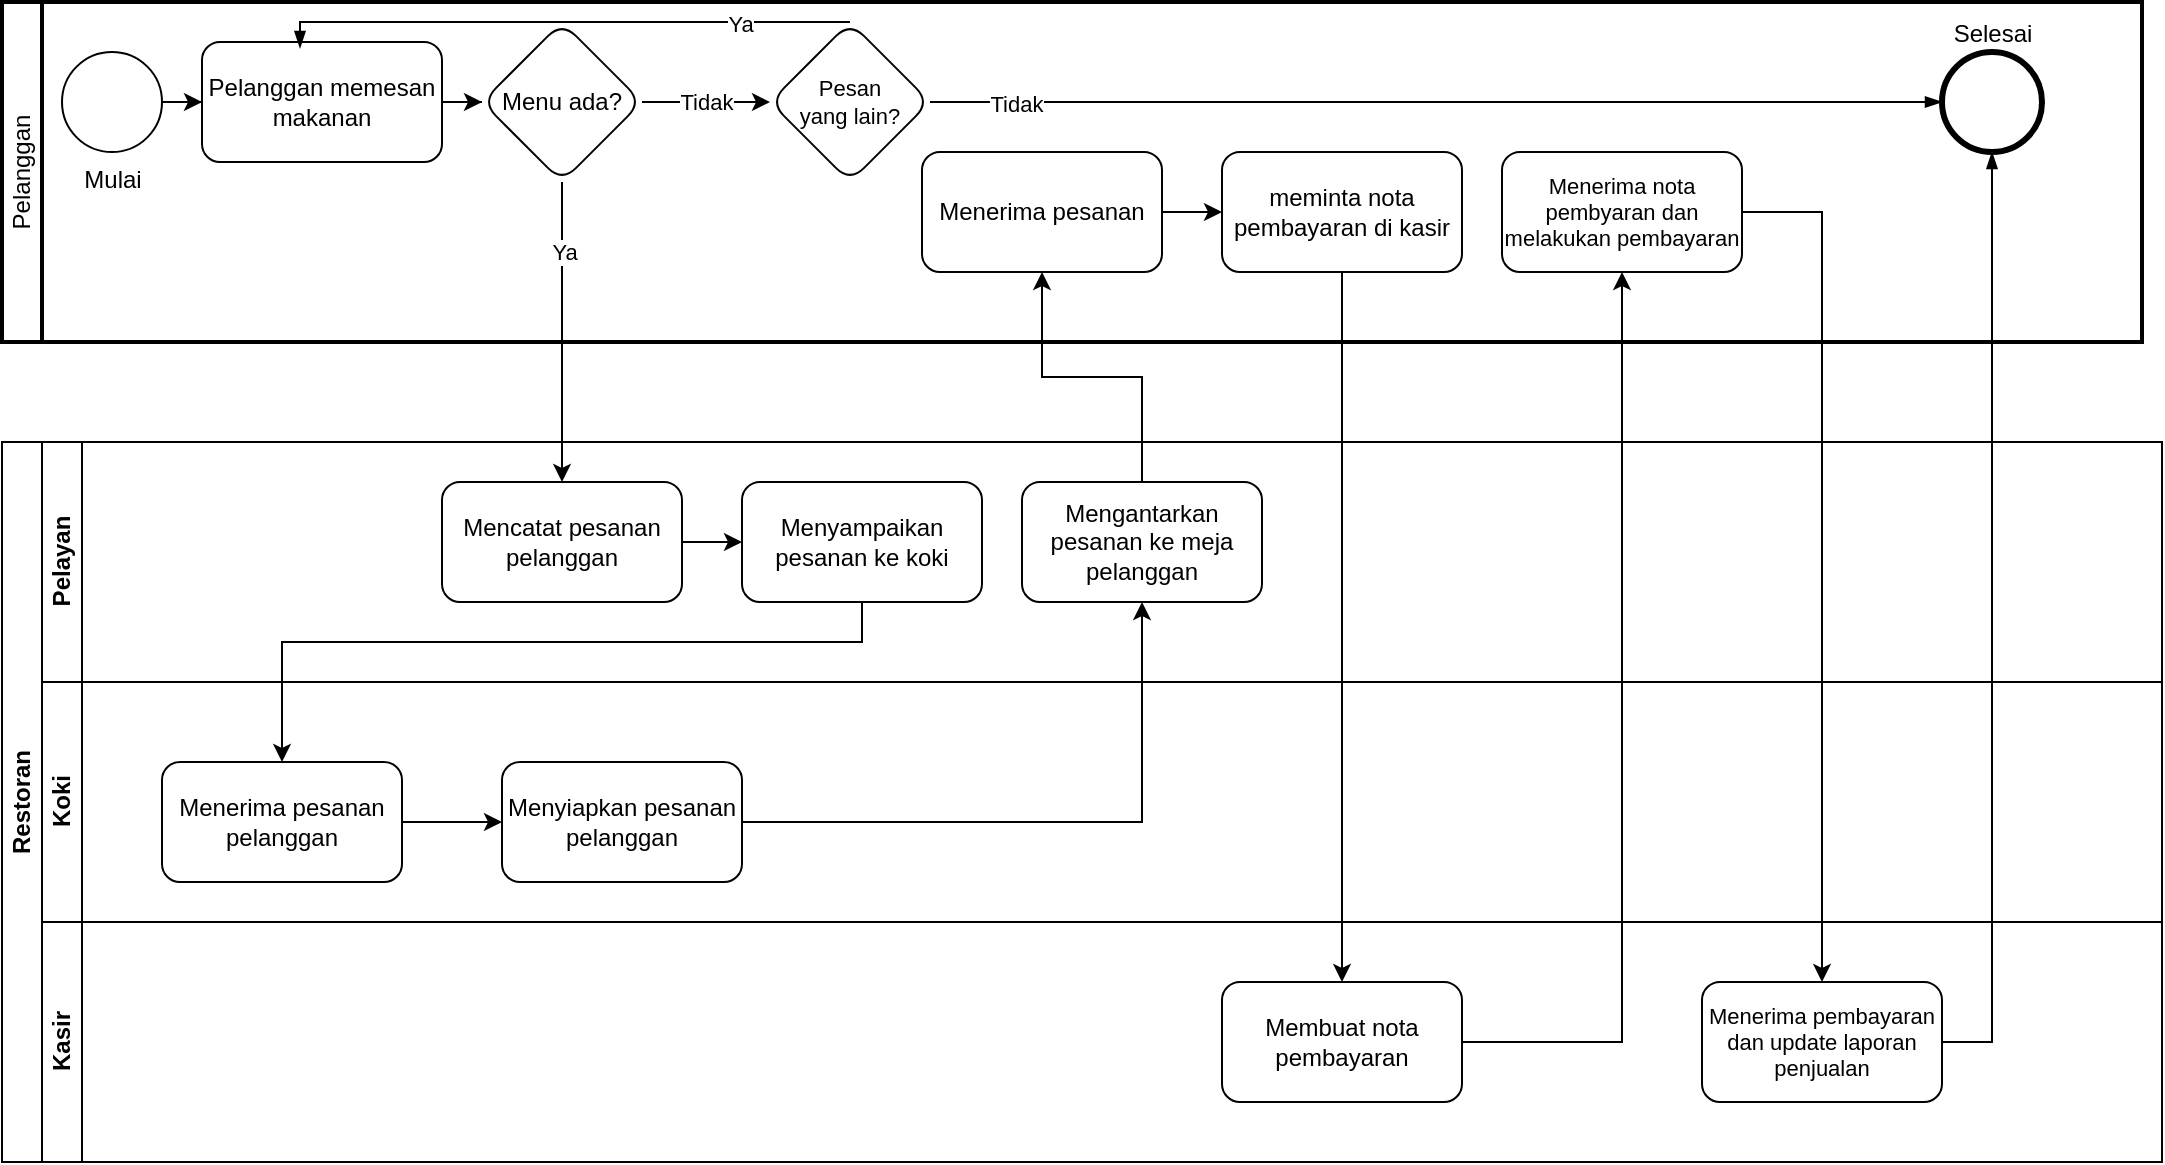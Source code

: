 <mxfile version="22.1.11" type="github">
  <diagram name="Halaman-1" id="UCoUGcQ4rmUFrwK5PGfR">
    <mxGraphModel dx="880" dy="1637" grid="1" gridSize="10" guides="1" tooltips="1" connect="1" arrows="1" fold="1" page="1" pageScale="1" pageWidth="827" pageHeight="1169" math="0" shadow="0">
      <root>
        <mxCell id="0" />
        <mxCell id="1" parent="0" />
        <mxCell id="kGgwBOvks21Ld4-p4L8s-1" value="Pelanggan" style="swimlane;html=1;startSize=20;fontStyle=0;collapsible=0;horizontal=0;swimlaneLine=1;swimlaneFillColor=#ffffff;strokeWidth=2;whiteSpace=wrap;" vertex="1" parent="1">
          <mxGeometry x="30" y="-30" width="1070" height="170" as="geometry" />
        </mxCell>
        <mxCell id="kGgwBOvks21Ld4-p4L8s-8" value="" style="edgeStyle=orthogonalEdgeStyle;rounded=0;orthogonalLoop=1;jettySize=auto;html=1;" edge="1" parent="kGgwBOvks21Ld4-p4L8s-1" source="kGgwBOvks21Ld4-p4L8s-6" target="kGgwBOvks21Ld4-p4L8s-7">
          <mxGeometry relative="1" as="geometry" />
        </mxCell>
        <mxCell id="kGgwBOvks21Ld4-p4L8s-6" value="Mulai" style="points=[[0.145,0.145,0],[0.5,0,0],[0.855,0.145,0],[1,0.5,0],[0.855,0.855,0],[0.5,1,0],[0.145,0.855,0],[0,0.5,0]];shape=mxgraph.bpmn.event;html=1;verticalLabelPosition=bottom;labelBackgroundColor=#ffffff;verticalAlign=top;align=center;perimeter=ellipsePerimeter;outlineConnect=0;aspect=fixed;outline=standard;symbol=general;" vertex="1" parent="kGgwBOvks21Ld4-p4L8s-1">
          <mxGeometry x="30" y="25" width="50" height="50" as="geometry" />
        </mxCell>
        <mxCell id="kGgwBOvks21Ld4-p4L8s-10" value="" style="edgeStyle=orthogonalEdgeStyle;rounded=0;orthogonalLoop=1;jettySize=auto;html=1;" edge="1" parent="kGgwBOvks21Ld4-p4L8s-1" source="kGgwBOvks21Ld4-p4L8s-7" target="kGgwBOvks21Ld4-p4L8s-9">
          <mxGeometry relative="1" as="geometry" />
        </mxCell>
        <mxCell id="kGgwBOvks21Ld4-p4L8s-7" value="Pelanggan memesan makanan" style="rounded=1;whiteSpace=wrap;html=1;verticalAlign=middle;labelBackgroundColor=#ffffff;labelPosition=center;verticalLabelPosition=middle;align=center;" vertex="1" parent="kGgwBOvks21Ld4-p4L8s-1">
          <mxGeometry x="100" y="20" width="120" height="60" as="geometry" />
        </mxCell>
        <mxCell id="kGgwBOvks21Ld4-p4L8s-14" value="" style="edgeStyle=orthogonalEdgeStyle;rounded=0;orthogonalLoop=1;jettySize=auto;html=1;" edge="1" parent="kGgwBOvks21Ld4-p4L8s-1" source="kGgwBOvks21Ld4-p4L8s-9" target="kGgwBOvks21Ld4-p4L8s-13">
          <mxGeometry relative="1" as="geometry" />
        </mxCell>
        <mxCell id="kGgwBOvks21Ld4-p4L8s-38" value="Tidak" style="edgeLabel;html=1;align=center;verticalAlign=middle;resizable=0;points=[];" vertex="1" connectable="0" parent="kGgwBOvks21Ld4-p4L8s-14">
          <mxGeometry relative="1" as="geometry">
            <mxPoint as="offset" />
          </mxGeometry>
        </mxCell>
        <mxCell id="kGgwBOvks21Ld4-p4L8s-9" value="Menu ada?" style="rhombus;whiteSpace=wrap;html=1;rounded=1;labelBackgroundColor=#ffffff;" vertex="1" parent="kGgwBOvks21Ld4-p4L8s-1">
          <mxGeometry x="240" y="10" width="80" height="80" as="geometry" />
        </mxCell>
        <mxCell id="kGgwBOvks21Ld4-p4L8s-13" value="Pesan &lt;br style=&quot;font-size: 11px;&quot;&gt;yang lain?" style="rhombus;whiteSpace=wrap;html=1;rounded=1;labelBackgroundColor=#ffffff;fontSize=11;" vertex="1" parent="kGgwBOvks21Ld4-p4L8s-1">
          <mxGeometry x="384" y="10" width="80" height="80" as="geometry" />
        </mxCell>
        <mxCell id="kGgwBOvks21Ld4-p4L8s-15" value="" style="edgeStyle=elbowEdgeStyle;fontSize=12;html=1;endArrow=blockThin;endFill=1;rounded=0;exitX=0.5;exitY=0;exitDx=0;exitDy=0;entryX=0.408;entryY=0.05;entryDx=0;entryDy=0;entryPerimeter=0;" edge="1" parent="kGgwBOvks21Ld4-p4L8s-1" source="kGgwBOvks21Ld4-p4L8s-13" target="kGgwBOvks21Ld4-p4L8s-7">
          <mxGeometry width="160" relative="1" as="geometry">
            <mxPoint x="300" y="220" as="sourcePoint" />
            <mxPoint x="160" y="10" as="targetPoint" />
            <Array as="points">
              <mxPoint x="149" y="10" />
            </Array>
          </mxGeometry>
        </mxCell>
        <mxCell id="kGgwBOvks21Ld4-p4L8s-40" value="Ya" style="edgeLabel;html=1;align=center;verticalAlign=middle;resizable=0;points=[];" vertex="1" connectable="0" parent="kGgwBOvks21Ld4-p4L8s-15">
          <mxGeometry x="-0.618" y="1" relative="1" as="geometry">
            <mxPoint as="offset" />
          </mxGeometry>
        </mxCell>
        <mxCell id="kGgwBOvks21Ld4-p4L8s-28" value="" style="edgeStyle=orthogonalEdgeStyle;rounded=0;orthogonalLoop=1;jettySize=auto;html=1;" edge="1" parent="kGgwBOvks21Ld4-p4L8s-1" source="kGgwBOvks21Ld4-p4L8s-25" target="kGgwBOvks21Ld4-p4L8s-27">
          <mxGeometry relative="1" as="geometry" />
        </mxCell>
        <mxCell id="kGgwBOvks21Ld4-p4L8s-25" value="Menerima pesanan" style="rounded=1;whiteSpace=wrap;html=1;labelBackgroundColor=#ffffff;" vertex="1" parent="kGgwBOvks21Ld4-p4L8s-1">
          <mxGeometry x="460" y="75" width="120" height="60" as="geometry" />
        </mxCell>
        <mxCell id="kGgwBOvks21Ld4-p4L8s-27" value="meminta nota pembayaran di kasir" style="rounded=1;whiteSpace=wrap;html=1;labelBackgroundColor=#ffffff;" vertex="1" parent="kGgwBOvks21Ld4-p4L8s-1">
          <mxGeometry x="610" y="75" width="120" height="60" as="geometry" />
        </mxCell>
        <mxCell id="kGgwBOvks21Ld4-p4L8s-31" value="Menerima nota pembyaran dan melakukan pembayaran" style="rounded=1;whiteSpace=wrap;html=1;labelBackgroundColor=#ffffff;fontSize=11;" vertex="1" parent="kGgwBOvks21Ld4-p4L8s-1">
          <mxGeometry x="750" y="75" width="120" height="60" as="geometry" />
        </mxCell>
        <mxCell id="kGgwBOvks21Ld4-p4L8s-35" value="Selesai" style="points=[[0.145,0.145,0],[0.5,0,0],[0.855,0.145,0],[1,0.5,0],[0.855,0.855,0],[0.5,1,0],[0.145,0.855,0],[0,0.5,0]];shape=mxgraph.bpmn.event;html=1;verticalLabelPosition=top;labelBackgroundColor=#ffffff;verticalAlign=bottom;align=center;perimeter=ellipsePerimeter;outlineConnect=0;aspect=fixed;outline=end;symbol=terminate2;labelPosition=center;" vertex="1" parent="kGgwBOvks21Ld4-p4L8s-1">
          <mxGeometry x="970" y="25" width="50" height="50" as="geometry" />
        </mxCell>
        <mxCell id="kGgwBOvks21Ld4-p4L8s-36" value="" style="edgeStyle=elbowEdgeStyle;fontSize=12;html=1;endArrow=blockThin;endFill=1;rounded=0;exitX=1;exitY=0.5;exitDx=0;exitDy=0;entryX=0;entryY=0.5;entryDx=0;entryDy=0;entryPerimeter=0;" edge="1" parent="kGgwBOvks21Ld4-p4L8s-1" source="kGgwBOvks21Ld4-p4L8s-13" target="kGgwBOvks21Ld4-p4L8s-35">
          <mxGeometry width="160" relative="1" as="geometry">
            <mxPoint x="740" y="210" as="sourcePoint" />
            <mxPoint x="900" y="210" as="targetPoint" />
          </mxGeometry>
        </mxCell>
        <mxCell id="kGgwBOvks21Ld4-p4L8s-41" value="Tidak" style="edgeLabel;html=1;align=center;verticalAlign=middle;resizable=0;points=[];" vertex="1" connectable="0" parent="kGgwBOvks21Ld4-p4L8s-36">
          <mxGeometry x="-0.83" y="-1" relative="1" as="geometry">
            <mxPoint as="offset" />
          </mxGeometry>
        </mxCell>
        <mxCell id="kGgwBOvks21Ld4-p4L8s-2" value="Restoran" style="swimlane;html=1;childLayout=stackLayout;resizeParent=1;resizeParentMax=0;horizontal=0;startSize=20;horizontalStack=0;whiteSpace=wrap;" vertex="1" parent="1">
          <mxGeometry x="30" y="190" width="1080" height="360" as="geometry" />
        </mxCell>
        <mxCell id="kGgwBOvks21Ld4-p4L8s-3" value="Pelayan" style="swimlane;html=1;startSize=20;horizontal=0;" vertex="1" parent="kGgwBOvks21Ld4-p4L8s-2">
          <mxGeometry x="20" width="1060" height="120" as="geometry" />
        </mxCell>
        <mxCell id="kGgwBOvks21Ld4-p4L8s-18" value="" style="edgeStyle=orthogonalEdgeStyle;rounded=0;orthogonalLoop=1;jettySize=auto;html=1;" edge="1" parent="kGgwBOvks21Ld4-p4L8s-3" source="kGgwBOvks21Ld4-p4L8s-11" target="kGgwBOvks21Ld4-p4L8s-17">
          <mxGeometry relative="1" as="geometry" />
        </mxCell>
        <mxCell id="kGgwBOvks21Ld4-p4L8s-11" value="Mencatat pesanan pelanggan" style="rounded=1;whiteSpace=wrap;html=1;labelBackgroundColor=#ffffff;" vertex="1" parent="kGgwBOvks21Ld4-p4L8s-3">
          <mxGeometry x="200" y="20" width="120" height="60" as="geometry" />
        </mxCell>
        <mxCell id="kGgwBOvks21Ld4-p4L8s-17" value="Menyampaikan pesanan ke koki" style="rounded=1;whiteSpace=wrap;html=1;labelBackgroundColor=#ffffff;" vertex="1" parent="kGgwBOvks21Ld4-p4L8s-3">
          <mxGeometry x="350" y="20" width="120" height="60" as="geometry" />
        </mxCell>
        <mxCell id="kGgwBOvks21Ld4-p4L8s-23" value="Mengantarkan pesanan ke meja pelanggan" style="rounded=1;whiteSpace=wrap;html=1;labelBackgroundColor=#ffffff;" vertex="1" parent="kGgwBOvks21Ld4-p4L8s-3">
          <mxGeometry x="490" y="20" width="120" height="60" as="geometry" />
        </mxCell>
        <mxCell id="kGgwBOvks21Ld4-p4L8s-4" value="Koki" style="swimlane;html=1;startSize=20;horizontal=0;" vertex="1" parent="kGgwBOvks21Ld4-p4L8s-2">
          <mxGeometry x="20" y="120" width="1060" height="120" as="geometry" />
        </mxCell>
        <mxCell id="kGgwBOvks21Ld4-p4L8s-22" value="" style="edgeStyle=orthogonalEdgeStyle;rounded=0;orthogonalLoop=1;jettySize=auto;html=1;" edge="1" parent="kGgwBOvks21Ld4-p4L8s-4" source="kGgwBOvks21Ld4-p4L8s-19" target="kGgwBOvks21Ld4-p4L8s-21">
          <mxGeometry relative="1" as="geometry" />
        </mxCell>
        <mxCell id="kGgwBOvks21Ld4-p4L8s-19" value="Menerima pesanan pelanggan" style="rounded=1;whiteSpace=wrap;html=1;labelBackgroundColor=#ffffff;" vertex="1" parent="kGgwBOvks21Ld4-p4L8s-4">
          <mxGeometry x="60" y="40" width="120" height="60" as="geometry" />
        </mxCell>
        <mxCell id="kGgwBOvks21Ld4-p4L8s-21" value="Menyiapkan pesanan pelanggan" style="rounded=1;whiteSpace=wrap;html=1;labelBackgroundColor=#ffffff;" vertex="1" parent="kGgwBOvks21Ld4-p4L8s-4">
          <mxGeometry x="230" y="40" width="120" height="60" as="geometry" />
        </mxCell>
        <mxCell id="kGgwBOvks21Ld4-p4L8s-5" value="Kasir" style="swimlane;html=1;startSize=20;horizontal=0;" vertex="1" parent="kGgwBOvks21Ld4-p4L8s-2">
          <mxGeometry x="20" y="240" width="1060" height="120" as="geometry" />
        </mxCell>
        <mxCell id="kGgwBOvks21Ld4-p4L8s-29" value="Membuat nota pembayaran" style="rounded=1;whiteSpace=wrap;html=1;labelBackgroundColor=#ffffff;" vertex="1" parent="kGgwBOvks21Ld4-p4L8s-5">
          <mxGeometry x="590" y="30" width="120" height="60" as="geometry" />
        </mxCell>
        <mxCell id="kGgwBOvks21Ld4-p4L8s-33" value="Menerima pembayaran dan update laporan penjualan" style="rounded=1;whiteSpace=wrap;html=1;labelBackgroundColor=#ffffff;fontSize=11;" vertex="1" parent="kGgwBOvks21Ld4-p4L8s-5">
          <mxGeometry x="830" y="30" width="120" height="60" as="geometry" />
        </mxCell>
        <mxCell id="kGgwBOvks21Ld4-p4L8s-20" value="" style="edgeStyle=orthogonalEdgeStyle;rounded=0;orthogonalLoop=1;jettySize=auto;html=1;" edge="1" parent="kGgwBOvks21Ld4-p4L8s-2" source="kGgwBOvks21Ld4-p4L8s-17" target="kGgwBOvks21Ld4-p4L8s-19">
          <mxGeometry relative="1" as="geometry">
            <Array as="points">
              <mxPoint x="430" y="100" />
              <mxPoint x="140" y="100" />
            </Array>
          </mxGeometry>
        </mxCell>
        <mxCell id="kGgwBOvks21Ld4-p4L8s-24" value="" style="edgeStyle=orthogonalEdgeStyle;rounded=0;orthogonalLoop=1;jettySize=auto;html=1;" edge="1" parent="kGgwBOvks21Ld4-p4L8s-2" source="kGgwBOvks21Ld4-p4L8s-21" target="kGgwBOvks21Ld4-p4L8s-23">
          <mxGeometry relative="1" as="geometry" />
        </mxCell>
        <mxCell id="kGgwBOvks21Ld4-p4L8s-12" value="" style="edgeStyle=orthogonalEdgeStyle;rounded=0;orthogonalLoop=1;jettySize=auto;html=1;" edge="1" parent="1" source="kGgwBOvks21Ld4-p4L8s-9" target="kGgwBOvks21Ld4-p4L8s-11">
          <mxGeometry relative="1" as="geometry" />
        </mxCell>
        <mxCell id="kGgwBOvks21Ld4-p4L8s-39" value="Ya" style="edgeLabel;html=1;align=center;verticalAlign=middle;resizable=0;points=[];" vertex="1" connectable="0" parent="kGgwBOvks21Ld4-p4L8s-12">
          <mxGeometry x="-0.533" y="1" relative="1" as="geometry">
            <mxPoint as="offset" />
          </mxGeometry>
        </mxCell>
        <mxCell id="kGgwBOvks21Ld4-p4L8s-26" value="" style="edgeStyle=orthogonalEdgeStyle;rounded=0;orthogonalLoop=1;jettySize=auto;html=1;" edge="1" parent="1" source="kGgwBOvks21Ld4-p4L8s-23" target="kGgwBOvks21Ld4-p4L8s-25">
          <mxGeometry relative="1" as="geometry" />
        </mxCell>
        <mxCell id="kGgwBOvks21Ld4-p4L8s-30" value="" style="edgeStyle=orthogonalEdgeStyle;rounded=0;orthogonalLoop=1;jettySize=auto;html=1;" edge="1" parent="1" source="kGgwBOvks21Ld4-p4L8s-27" target="kGgwBOvks21Ld4-p4L8s-29">
          <mxGeometry relative="1" as="geometry" />
        </mxCell>
        <mxCell id="kGgwBOvks21Ld4-p4L8s-32" value="" style="edgeStyle=orthogonalEdgeStyle;rounded=0;orthogonalLoop=1;jettySize=auto;html=1;" edge="1" parent="1" source="kGgwBOvks21Ld4-p4L8s-29" target="kGgwBOvks21Ld4-p4L8s-31">
          <mxGeometry relative="1" as="geometry" />
        </mxCell>
        <mxCell id="kGgwBOvks21Ld4-p4L8s-34" value="" style="edgeStyle=orthogonalEdgeStyle;rounded=0;orthogonalLoop=1;jettySize=auto;html=1;exitX=1;exitY=0.5;exitDx=0;exitDy=0;" edge="1" parent="1" source="kGgwBOvks21Ld4-p4L8s-31" target="kGgwBOvks21Ld4-p4L8s-33">
          <mxGeometry relative="1" as="geometry" />
        </mxCell>
        <mxCell id="kGgwBOvks21Ld4-p4L8s-37" value="" style="edgeStyle=elbowEdgeStyle;fontSize=12;html=1;endArrow=blockThin;endFill=1;rounded=0;exitX=1;exitY=0.5;exitDx=0;exitDy=0;entryX=0.5;entryY=1;entryDx=0;entryDy=0;entryPerimeter=0;" edge="1" parent="1" source="kGgwBOvks21Ld4-p4L8s-33" target="kGgwBOvks21Ld4-p4L8s-35">
          <mxGeometry width="160" relative="1" as="geometry">
            <mxPoint x="770" y="480" as="sourcePoint" />
            <mxPoint x="930" y="480" as="targetPoint" />
            <Array as="points">
              <mxPoint x="1025" y="270" />
            </Array>
          </mxGeometry>
        </mxCell>
      </root>
    </mxGraphModel>
  </diagram>
</mxfile>
